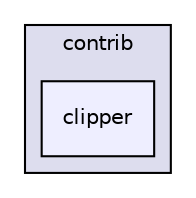 digraph "assimp/assimp-3.1.1/contrib/clipper" {
  compound=true
  node [ fontsize="10", fontname="Helvetica"];
  edge [ labelfontsize="10", labelfontname="Helvetica"];
  subgraph clusterdir_1510c05bdfd0076f7fcbe68696d9ed81 {
    graph [ bgcolor="#ddddee", pencolor="black", label="contrib" fontname="Helvetica", fontsize="10", URL="dir_1510c05bdfd0076f7fcbe68696d9ed81.html"]
  dir_138c9370443bf8b0122e80984897edd5 [shape=box, label="clipper", style="filled", fillcolor="#eeeeff", pencolor="black", URL="dir_138c9370443bf8b0122e80984897edd5.html"];
  }
}
